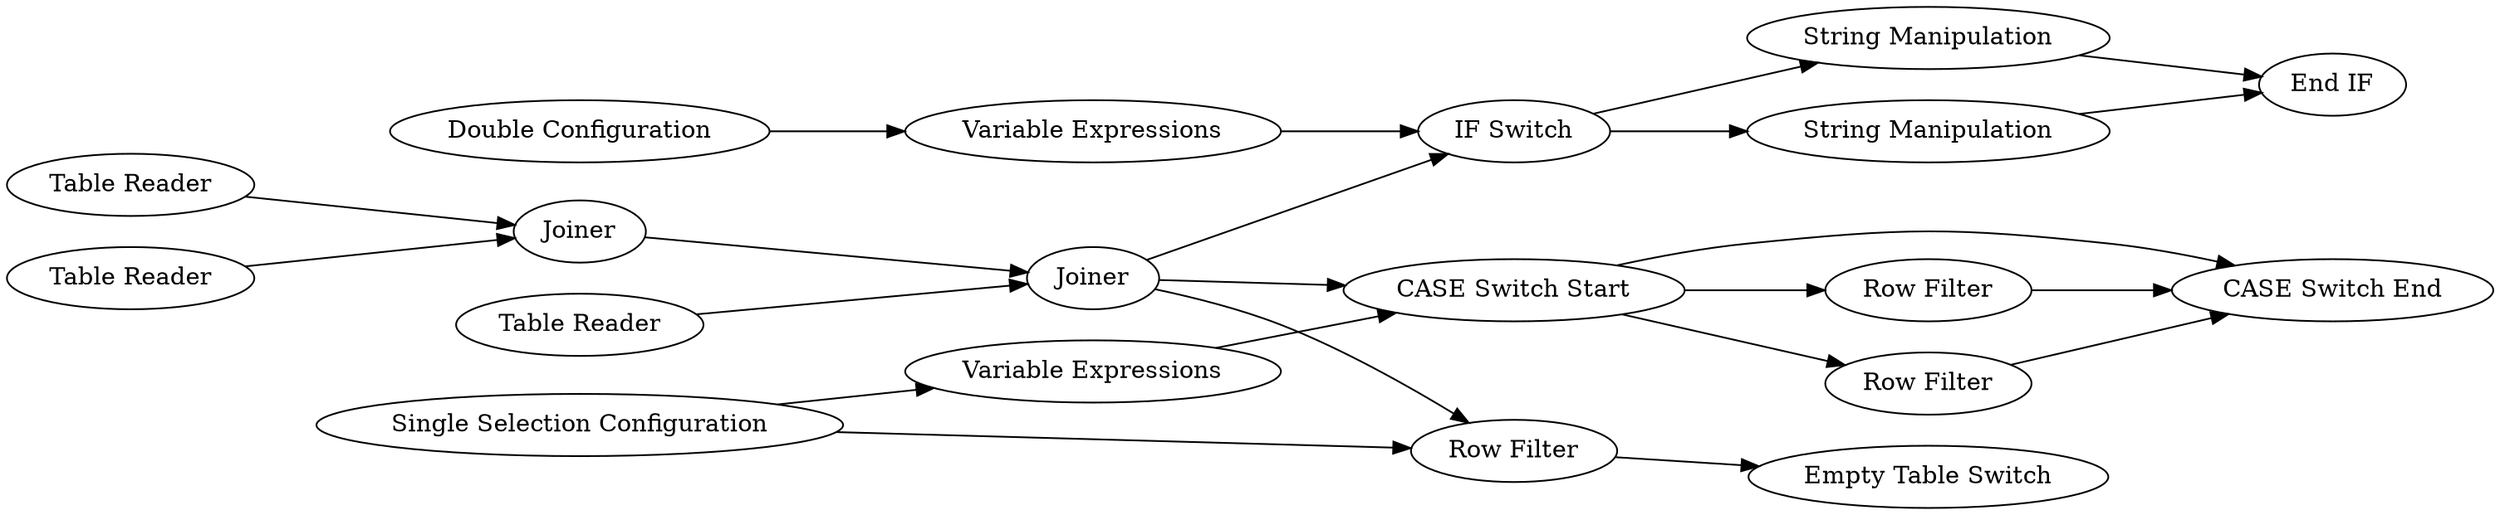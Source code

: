 digraph {
	1 [label="Table Reader"]
	2 [label="Table Reader"]
	3 [label=Joiner]
	4 [label="Table Reader"]
	5 [label=Joiner]
	6 [label="IF Switch"]
	7 [label="Double Configuration"]
	9 [label="Variable Expressions"]
	12 [label="End IF"]
	13 [label="String Manipulation"]
	14 [label="String Manipulation"]
	15 [label="Single Selection Configuration"]
	16 [label="Variable Expressions"]
	17 [label="CASE Switch Start"]
	18 [label="Row Filter"]
	19 [label="Row Filter"]
	20 [label="CASE Switch End"]
	21 [label="Row Filter"]
	22 [label="Empty Table Switch"]
	1 -> 3
	2 -> 3
	3 -> 5
	4 -> 5
	5 -> 6
	5 -> 21
	5 -> 17
	6 -> 14
	6 -> 13
	7 -> 9
	9 -> 6
	13 -> 12
	14 -> 12
	15 -> 21
	15 -> 16
	16 -> 17
	17 -> 19
	17 -> 18
	17 -> 20
	18 -> 20
	19 -> 20
	21 -> 22
	rankdir=LR
}
